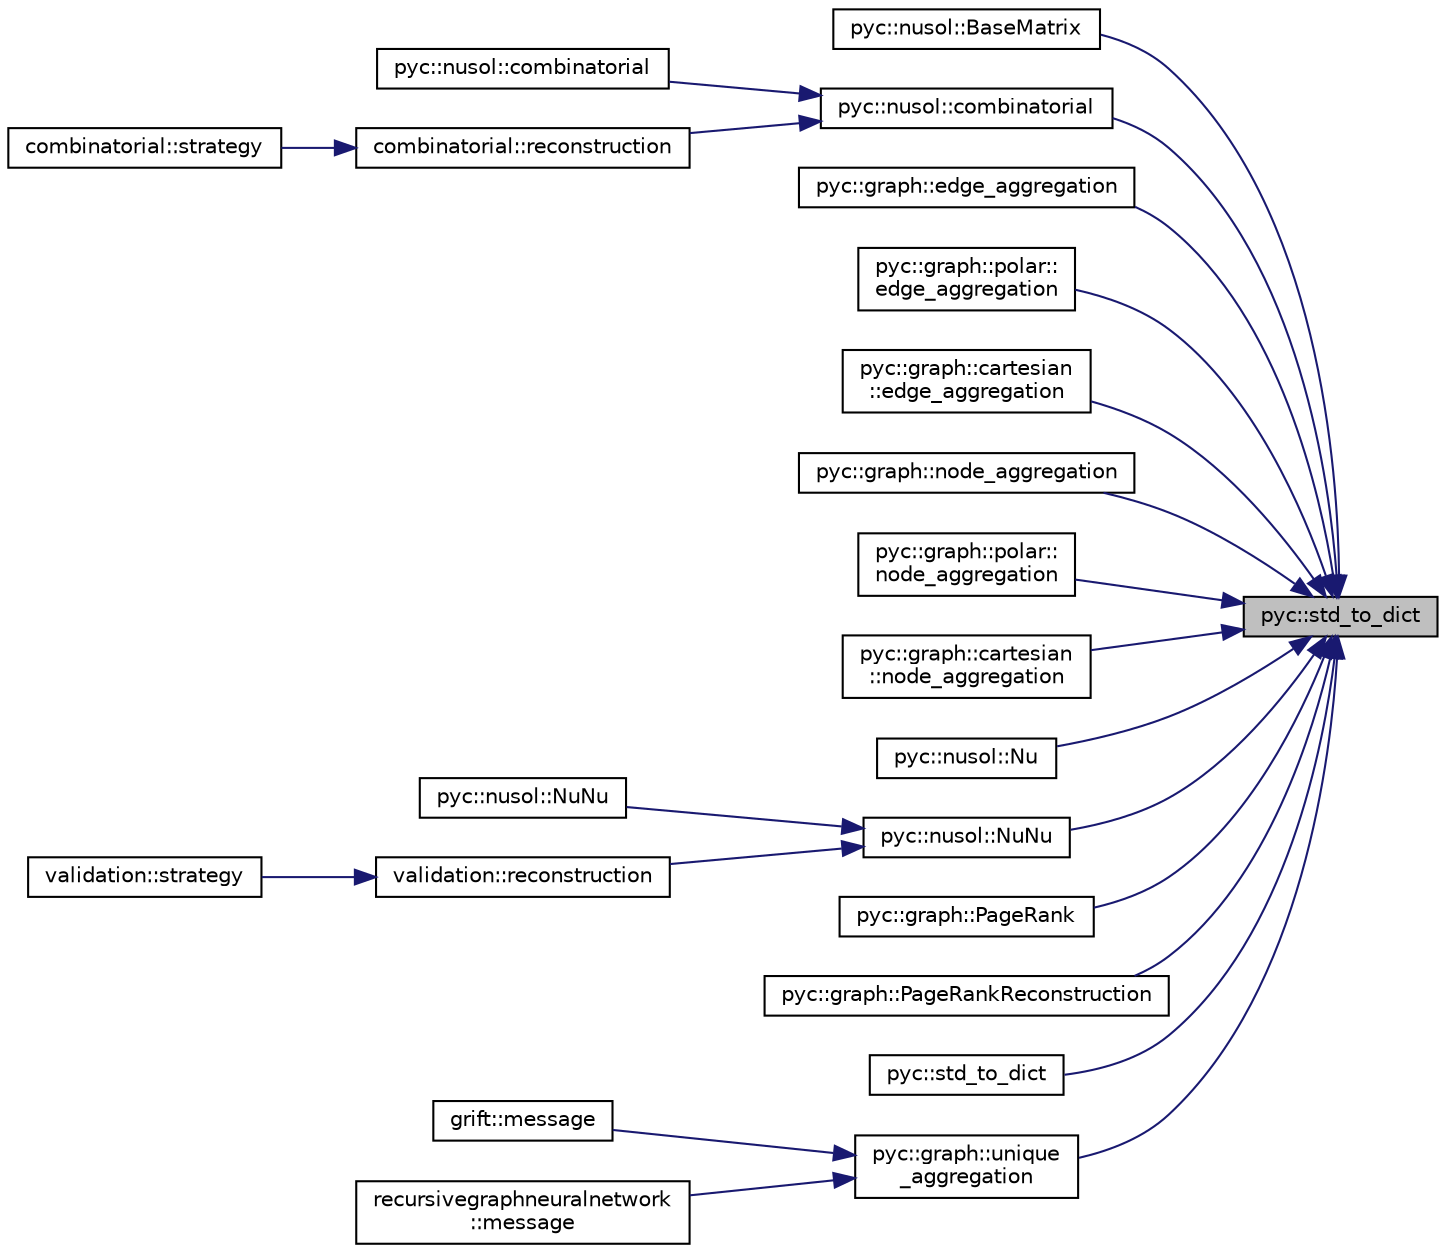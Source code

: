 digraph "pyc::std_to_dict"
{
 // INTERACTIVE_SVG=YES
 // LATEX_PDF_SIZE
  edge [fontname="Helvetica",fontsize="10",labelfontname="Helvetica",labelfontsize="10"];
  node [fontname="Helvetica",fontsize="10",shape=record];
  rankdir="RL";
  Node1 [label="pyc::std_to_dict",height=0.2,width=0.4,color="black", fillcolor="grey75", style="filled", fontcolor="black",tooltip=" "];
  Node1 -> Node2 [dir="back",color="midnightblue",fontsize="10",style="solid",fontname="Helvetica"];
  Node2 [label="pyc::nusol::BaseMatrix",height=0.2,width=0.4,color="black", fillcolor="white", style="filled",URL="$namespacepyc_1_1nusol.html#a66ad18c125df47cd81fd3043ab4cc2f3",tooltip=" "];
  Node1 -> Node3 [dir="back",color="midnightblue",fontsize="10",style="solid",fontname="Helvetica"];
  Node3 [label="pyc::nusol::combinatorial",height=0.2,width=0.4,color="black", fillcolor="white", style="filled",URL="$namespacepyc_1_1nusol.html#a0b618f866aa33e16c704d828744335e1",tooltip=" "];
  Node3 -> Node4 [dir="back",color="midnightblue",fontsize="10",style="solid",fontname="Helvetica"];
  Node4 [label="pyc::nusol::combinatorial",height=0.2,width=0.4,color="black", fillcolor="white", style="filled",URL="$namespacepyc_1_1nusol.html#ae7700849ae562ae11fd360bf94fe154d",tooltip=" "];
  Node3 -> Node5 [dir="back",color="midnightblue",fontsize="10",style="solid",fontname="Helvetica"];
  Node5 [label="combinatorial::reconstruction",height=0.2,width=0.4,color="black", fillcolor="white", style="filled",URL="$classcombinatorial.html#a4f90aaf04154a0d1ca9d59e1ccb2c54e",tooltip=" "];
  Node5 -> Node6 [dir="back",color="midnightblue",fontsize="10",style="solid",fontname="Helvetica"];
  Node6 [label="combinatorial::strategy",height=0.2,width=0.4,color="black", fillcolor="white", style="filled",URL="$classcombinatorial.html#a5cd8d199d3f8fe6c9f0b8e1c2e2f7bfd",tooltip=" "];
  Node1 -> Node7 [dir="back",color="midnightblue",fontsize="10",style="solid",fontname="Helvetica"];
  Node7 [label="pyc::graph::edge_aggregation",height=0.2,width=0.4,color="black", fillcolor="white", style="filled",URL="$namespacepyc_1_1graph.html#aa28a4253050413ec67a3313635a699ad",tooltip=" "];
  Node1 -> Node8 [dir="back",color="midnightblue",fontsize="10",style="solid",fontname="Helvetica"];
  Node8 [label="pyc::graph::polar::\ledge_aggregation",height=0.2,width=0.4,color="black", fillcolor="white", style="filled",URL="$namespacepyc_1_1graph_1_1polar.html#ab00a9b5d4070afc2aac6fd639d82c46b",tooltip=" "];
  Node1 -> Node9 [dir="back",color="midnightblue",fontsize="10",style="solid",fontname="Helvetica"];
  Node9 [label="pyc::graph::cartesian\l::edge_aggregation",height=0.2,width=0.4,color="black", fillcolor="white", style="filled",URL="$namespacepyc_1_1graph_1_1cartesian.html#a0c4efe06c06429b730d408323dcaf302",tooltip=" "];
  Node1 -> Node10 [dir="back",color="midnightblue",fontsize="10",style="solid",fontname="Helvetica"];
  Node10 [label="pyc::graph::node_aggregation",height=0.2,width=0.4,color="black", fillcolor="white", style="filled",URL="$namespacepyc_1_1graph.html#a122f7af31a0d3d53790f3389ffef5073",tooltip=" "];
  Node1 -> Node11 [dir="back",color="midnightblue",fontsize="10",style="solid",fontname="Helvetica"];
  Node11 [label="pyc::graph::polar::\lnode_aggregation",height=0.2,width=0.4,color="black", fillcolor="white", style="filled",URL="$namespacepyc_1_1graph_1_1polar.html#a4b8251423b7ede00df4fbda3ab664485",tooltip=" "];
  Node1 -> Node12 [dir="back",color="midnightblue",fontsize="10",style="solid",fontname="Helvetica"];
  Node12 [label="pyc::graph::cartesian\l::node_aggregation",height=0.2,width=0.4,color="black", fillcolor="white", style="filled",URL="$namespacepyc_1_1graph_1_1cartesian.html#a876b2614216840138fb428e66f4938b8",tooltip=" "];
  Node1 -> Node13 [dir="back",color="midnightblue",fontsize="10",style="solid",fontname="Helvetica"];
  Node13 [label="pyc::nusol::Nu",height=0.2,width=0.4,color="black", fillcolor="white", style="filled",URL="$namespacepyc_1_1nusol.html#a991cfa801400211ccf412bd1a85b7b69",tooltip=" "];
  Node1 -> Node14 [dir="back",color="midnightblue",fontsize="10",style="solid",fontname="Helvetica"];
  Node14 [label="pyc::nusol::NuNu",height=0.2,width=0.4,color="black", fillcolor="white", style="filled",URL="$namespacepyc_1_1nusol.html#a9650527ae538fa27121bedfb79a1fbe6",tooltip=" "];
  Node14 -> Node15 [dir="back",color="midnightblue",fontsize="10",style="solid",fontname="Helvetica"];
  Node15 [label="pyc::nusol::NuNu",height=0.2,width=0.4,color="black", fillcolor="white", style="filled",URL="$namespacepyc_1_1nusol.html#adb902ce7bc71e3a4cf26f2f1e88e856c",tooltip=" "];
  Node14 -> Node16 [dir="back",color="midnightblue",fontsize="10",style="solid",fontname="Helvetica"];
  Node16 [label="validation::reconstruction",height=0.2,width=0.4,color="black", fillcolor="white", style="filled",URL="$classvalidation.html#aa436b348c281a3d676910cf7b7d575eb",tooltip=" "];
  Node16 -> Node17 [dir="back",color="midnightblue",fontsize="10",style="solid",fontname="Helvetica"];
  Node17 [label="validation::strategy",height=0.2,width=0.4,color="black", fillcolor="white", style="filled",URL="$classvalidation.html#af388ba0e867008a75602581fdc2ed0f3",tooltip=" "];
  Node1 -> Node18 [dir="back",color="midnightblue",fontsize="10",style="solid",fontname="Helvetica"];
  Node18 [label="pyc::graph::PageRank",height=0.2,width=0.4,color="black", fillcolor="white", style="filled",URL="$namespacepyc_1_1graph.html#a2f6c4c8a0a97cb02e98e17a22345ba95",tooltip=" "];
  Node1 -> Node19 [dir="back",color="midnightblue",fontsize="10",style="solid",fontname="Helvetica"];
  Node19 [label="pyc::graph::PageRankReconstruction",height=0.2,width=0.4,color="black", fillcolor="white", style="filled",URL="$namespacepyc_1_1graph.html#a509b4a1583be203ff16f22594194655b",tooltip=" "];
  Node1 -> Node20 [dir="back",color="midnightblue",fontsize="10",style="solid",fontname="Helvetica"];
  Node20 [label="pyc::std_to_dict",height=0.2,width=0.4,color="black", fillcolor="white", style="filled",URL="$namespacepyc.html#a28f5ffe47cca2a3cbaffaf73dbd0993c",tooltip=" "];
  Node1 -> Node21 [dir="back",color="midnightblue",fontsize="10",style="solid",fontname="Helvetica"];
  Node21 [label="pyc::graph::unique\l_aggregation",height=0.2,width=0.4,color="black", fillcolor="white", style="filled",URL="$namespacepyc_1_1graph.html#a6b142e7f996e314f3c8a971e471d6d95",tooltip=" "];
  Node21 -> Node22 [dir="back",color="midnightblue",fontsize="10",style="solid",fontname="Helvetica"];
  Node22 [label="grift::message",height=0.2,width=0.4,color="black", fillcolor="white", style="filled",URL="$classgrift.html#ad610edcd0cab14b57197a846ab8a8caf",tooltip=" "];
  Node21 -> Node23 [dir="back",color="midnightblue",fontsize="10",style="solid",fontname="Helvetica"];
  Node23 [label="recursivegraphneuralnetwork\l::message",height=0.2,width=0.4,color="black", fillcolor="white", style="filled",URL="$classrecursivegraphneuralnetwork.html#a7c83216c5899b14dcc03ccf368209ee1",tooltip=" "];
}
